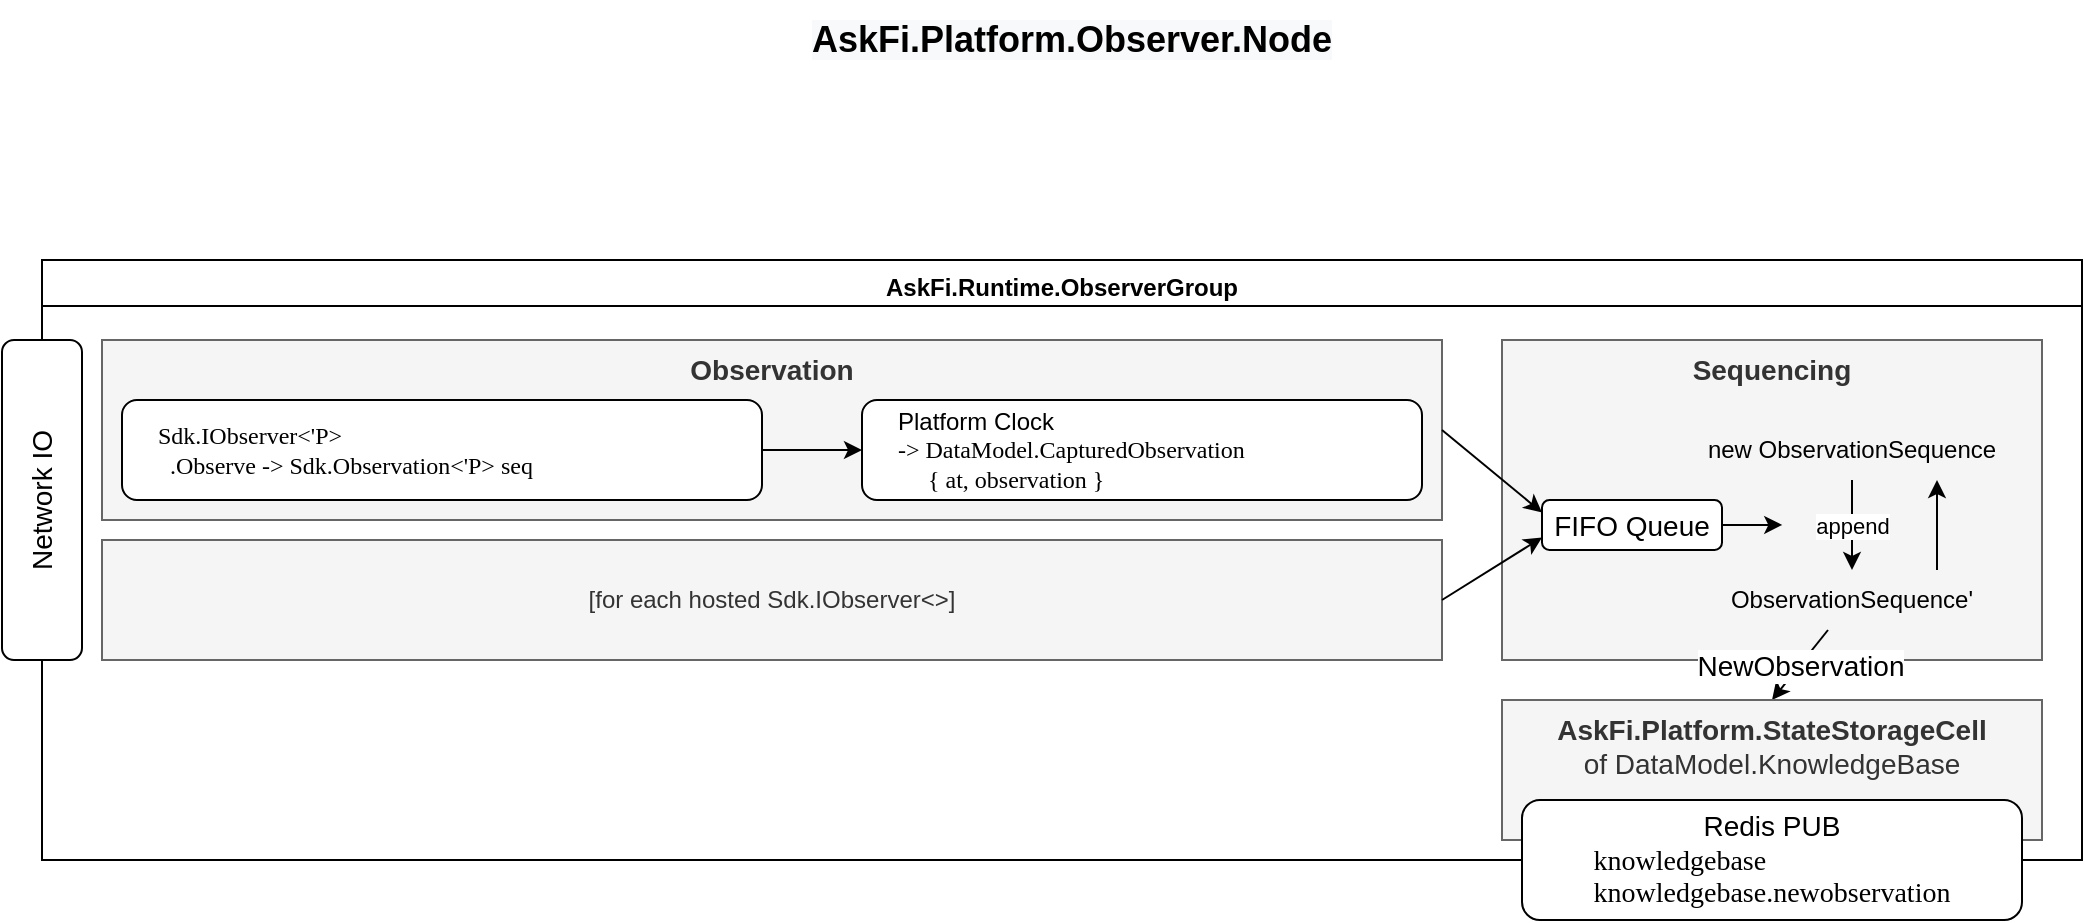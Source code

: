 <mxfile version="17.2.1" type="device" pages="4"><diagram id="kSFaXAtBRJI0fW4hfjfN" name="Observer.Node"><mxGraphModel dx="1296" dy="1159" grid="1" gridSize="10" guides="1" tooltips="1" connect="1" arrows="1" fold="1" page="1" pageScale="1" pageWidth="1169" pageHeight="827" math="0" shadow="0"><root><mxCell id="0"/><mxCell id="1" parent="0"/><mxCell id="rnmLGLOfQzD4kY9-r1Lb-3" value="AskFi.Runtime.ObserverGroup" style="swimlane;verticalAlign=top;" vertex="1" parent="1"><mxGeometry x="70" y="190" width="1020" height="300" as="geometry"/></mxCell><mxCell id="rnmLGLOfQzD4kY9-r1Lb-8" value="Observation" style="rounded=0;whiteSpace=wrap;html=1;fontFamily=Helvetica;fillColor=#f5f5f5;strokeColor=#666666;fontColor=#333333;verticalAlign=top;fontSize=14;fontStyle=1" vertex="1" parent="rnmLGLOfQzD4kY9-r1Lb-3"><mxGeometry x="30" y="40" width="670" height="90" as="geometry"/></mxCell><mxCell id="rnmLGLOfQzD4kY9-r1Lb-7" style="edgeStyle=orthogonalEdgeStyle;rounded=0;orthogonalLoop=1;jettySize=auto;html=1;fontFamily=Lucida Console;" edge="1" parent="rnmLGLOfQzD4kY9-r1Lb-3" source="rnmLGLOfQzD4kY9-r1Lb-5" target="rnmLGLOfQzD4kY9-r1Lb-6"><mxGeometry relative="1" as="geometry"/></mxCell><mxCell id="rnmLGLOfQzD4kY9-r1Lb-5" value="&lt;font face=&quot;Lucida Console&quot;&gt;Sdk.IObserver&amp;lt;'P&amp;gt;&lt;br&gt;&amp;nbsp; .Observe -&amp;gt; Sdk.Observation&amp;lt;'P&amp;gt; seq&lt;/font&gt;" style="rounded=1;whiteSpace=wrap;html=1;align=left;spacing=18;" vertex="1" parent="rnmLGLOfQzD4kY9-r1Lb-3"><mxGeometry x="40" y="70" width="320" height="50" as="geometry"/></mxCell><mxCell id="rnmLGLOfQzD4kY9-r1Lb-6" value="Platform Clock&lt;br&gt;&lt;font face=&quot;Lucida Console&quot;&gt;-&amp;gt; DataModel.CapturedObservation&lt;br&gt;&amp;nbsp; &amp;nbsp; &amp;nbsp;{ at, observation }&lt;/font&gt;" style="rounded=1;whiteSpace=wrap;html=1;align=left;spacing=18;" vertex="1" parent="rnmLGLOfQzD4kY9-r1Lb-3"><mxGeometry x="410" y="70" width="280" height="50" as="geometry"/></mxCell><mxCell id="rnmLGLOfQzD4kY9-r1Lb-9" value="[for each hosted Sdk.IObserver&amp;lt;&amp;gt;]" style="rounded=0;whiteSpace=wrap;html=1;fontFamily=Helvetica;fillColor=#f5f5f5;strokeColor=#666666;fontColor=#333333;" vertex="1" parent="rnmLGLOfQzD4kY9-r1Lb-3"><mxGeometry x="30" y="140" width="670" height="60" as="geometry"/></mxCell><mxCell id="rnmLGLOfQzD4kY9-r1Lb-10" value="&lt;font style=&quot;font-size: 14px&quot;&gt;&lt;b&gt;Sequencing&lt;/b&gt;&lt;/font&gt;" style="rounded=0;whiteSpace=wrap;html=1;fontFamily=Helvetica;fillColor=#f5f5f5;fontColor=#333333;strokeColor=#666666;verticalAlign=top;" vertex="1" parent="rnmLGLOfQzD4kY9-r1Lb-3"><mxGeometry x="730" y="40" width="270" height="160" as="geometry"/></mxCell><mxCell id="rnmLGLOfQzD4kY9-r1Lb-13" value="append" style="edgeStyle=orthogonalEdgeStyle;rounded=0;orthogonalLoop=1;jettySize=auto;html=1;fontFamily=Helvetica;" edge="1" parent="rnmLGLOfQzD4kY9-r1Lb-3" source="rnmLGLOfQzD4kY9-r1Lb-11" target="rnmLGLOfQzD4kY9-r1Lb-12"><mxGeometry relative="1" as="geometry"/></mxCell><mxCell id="rnmLGLOfQzD4kY9-r1Lb-11" value="new ObservationSequence" style="text;html=1;strokeColor=none;fillColor=none;align=center;verticalAlign=middle;whiteSpace=wrap;rounded=0;fontFamily=Helvetica;" vertex="1" parent="rnmLGLOfQzD4kY9-r1Lb-3"><mxGeometry x="820" y="80" width="170" height="30" as="geometry"/></mxCell><mxCell id="rnmLGLOfQzD4kY9-r1Lb-21" style="edgeStyle=none;rounded=0;orthogonalLoop=1;jettySize=auto;html=1;exitX=0.75;exitY=0;exitDx=0;exitDy=0;entryX=0.75;entryY=1;entryDx=0;entryDy=0;fontFamily=Helvetica;fontSize=18;" edge="1" parent="rnmLGLOfQzD4kY9-r1Lb-3" source="rnmLGLOfQzD4kY9-r1Lb-12" target="rnmLGLOfQzD4kY9-r1Lb-11"><mxGeometry relative="1" as="geometry"/></mxCell><mxCell id="rnmLGLOfQzD4kY9-r1Lb-24" value="NewObservation" style="edgeStyle=none;rounded=0;orthogonalLoop=1;jettySize=auto;html=1;entryX=0.5;entryY=0;entryDx=0;entryDy=0;fontFamily=Helvetica;fontSize=14;" edge="1" parent="rnmLGLOfQzD4kY9-r1Lb-3" source="rnmLGLOfQzD4kY9-r1Lb-12" target="rnmLGLOfQzD4kY9-r1Lb-23"><mxGeometry relative="1" as="geometry"/></mxCell><mxCell id="rnmLGLOfQzD4kY9-r1Lb-12" value="ObservationSequence'" style="text;html=1;strokeColor=none;fillColor=none;align=center;verticalAlign=middle;whiteSpace=wrap;rounded=0;fontFamily=Helvetica;" vertex="1" parent="rnmLGLOfQzD4kY9-r1Lb-3"><mxGeometry x="820" y="155" width="170" height="30" as="geometry"/></mxCell><mxCell id="rnmLGLOfQzD4kY9-r1Lb-20" style="edgeStyle=none;rounded=0;orthogonalLoop=1;jettySize=auto;html=1;entryX=0.519;entryY=0.578;entryDx=0;entryDy=0;entryPerimeter=0;fontFamily=Helvetica;fontSize=18;" edge="1" parent="rnmLGLOfQzD4kY9-r1Lb-3" source="rnmLGLOfQzD4kY9-r1Lb-16" target="rnmLGLOfQzD4kY9-r1Lb-10"><mxGeometry relative="1" as="geometry"/></mxCell><mxCell id="rnmLGLOfQzD4kY9-r1Lb-16" value="FIFO Queue" style="rounded=1;whiteSpace=wrap;html=1;fontFamily=Helvetica;fontSize=14;fillColor=default;" vertex="1" parent="rnmLGLOfQzD4kY9-r1Lb-3"><mxGeometry x="750" y="120" width="90" height="25" as="geometry"/></mxCell><mxCell id="rnmLGLOfQzD4kY9-r1Lb-14" style="rounded=0;orthogonalLoop=1;jettySize=auto;html=1;fontFamily=Helvetica;fontSize=14;exitX=1;exitY=0.5;exitDx=0;exitDy=0;entryX=0;entryY=0.25;entryDx=0;entryDy=0;" edge="1" parent="rnmLGLOfQzD4kY9-r1Lb-3" source="rnmLGLOfQzD4kY9-r1Lb-8" target="rnmLGLOfQzD4kY9-r1Lb-16"><mxGeometry relative="1" as="geometry"/></mxCell><mxCell id="rnmLGLOfQzD4kY9-r1Lb-15" style="edgeStyle=none;rounded=0;orthogonalLoop=1;jettySize=auto;html=1;fontFamily=Helvetica;fontSize=14;exitX=1;exitY=0.5;exitDx=0;exitDy=0;entryX=0;entryY=0.75;entryDx=0;entryDy=0;" edge="1" parent="rnmLGLOfQzD4kY9-r1Lb-3" source="rnmLGLOfQzD4kY9-r1Lb-9" target="rnmLGLOfQzD4kY9-r1Lb-16"><mxGeometry relative="1" as="geometry"/></mxCell><mxCell id="rnmLGLOfQzD4kY9-r1Lb-22" value="Network IO" style="rounded=1;whiteSpace=wrap;html=1;fontFamily=Helvetica;fontSize=14;fillColor=default;horizontal=0;" vertex="1" parent="rnmLGLOfQzD4kY9-r1Lb-3"><mxGeometry x="-20" y="40" width="40" height="160" as="geometry"/></mxCell><mxCell id="rnmLGLOfQzD4kY9-r1Lb-23" value="&lt;span style=&quot;font-size: 14px&quot;&gt;&lt;b&gt;AskFi.Platform.StateStorageCell&lt;/b&gt;&lt;br&gt;of DataModel.KnowledgeBase&lt;br&gt;&lt;/span&gt;" style="rounded=0;whiteSpace=wrap;html=1;fontFamily=Helvetica;fillColor=#f5f5f5;fontColor=#333333;strokeColor=#666666;verticalAlign=top;" vertex="1" parent="rnmLGLOfQzD4kY9-r1Lb-3"><mxGeometry x="730" y="220" width="270" height="70" as="geometry"/></mxCell><mxCell id="rnmLGLOfQzD4kY9-r1Lb-19" value="&lt;span style=&quot;color: rgb(0 , 0 , 0) ; font-family: &amp;#34;helvetica&amp;#34; ; font-size: 18px ; font-style: normal ; font-weight: 700 ; letter-spacing: normal ; text-align: center ; text-indent: 0px ; text-transform: none ; word-spacing: 0px ; background-color: rgb(248 , 249 , 250) ; display: inline ; float: none&quot;&gt;AskFi.Platform.Observer.Node&lt;/span&gt;" style="text;html=1;strokeColor=none;fillColor=none;align=center;verticalAlign=middle;whiteSpace=wrap;rounded=0;fontFamily=Helvetica;fontSize=18;" vertex="1" parent="1"><mxGeometry x="440" y="60" width="290" height="40" as="geometry"/></mxCell><mxCell id="rnmLGLOfQzD4kY9-r1Lb-25" value="Redis PUB&lt;br&gt;&lt;div style=&quot;text-align: left&quot;&gt;&lt;span style=&quot;font-family: &amp;#34;lucida console&amp;#34;&quot;&gt;knowledgebase&lt;/span&gt;&lt;/div&gt;&lt;font face=&quot;Lucida Console&quot;&gt;&lt;div style=&quot;text-align: left&quot;&gt;&lt;span&gt;knowledgebase.newobservation&lt;/span&gt;&lt;/div&gt;&lt;/font&gt;" style="rounded=1;whiteSpace=wrap;html=1;fontFamily=Helvetica;fontSize=14;fillColor=default;" vertex="1" parent="1"><mxGeometry x="810" y="460" width="250" height="60" as="geometry"/></mxCell></root></mxGraphModel></diagram><diagram name="Broker.Node" id="TCvxx5rv0qkDeTL38cGP"><mxGraphModel dx="1102" dy="985" grid="1" gridSize="10" guides="1" tooltips="1" connect="1" arrows="1" fold="1" page="1" pageScale="1" pageWidth="1169" pageHeight="827" math="0" shadow="0"><root><mxCell id="0"/><mxCell id="1" parent="0"/><mxCell id="2" value="AskFi.Runtime.ObserverGroup" style="swimlane;verticalAlign=top;" vertex="1" parent="1"><mxGeometry x="70" y="190" width="1020" height="300" as="geometry"/></mxCell><mxCell id="sYOEPbMUdAnqJYyWcdtP-21" style="edgeStyle=none;rounded=0;orthogonalLoop=1;jettySize=auto;html=1;exitX=0.25;exitY=0;exitDx=0;exitDy=0;entryX=0.071;entryY=1;entryDx=0;entryDy=0;entryPerimeter=0;fontFamily=Helvetica;fontSize=14;" edge="1" parent="2" source="2D4laFh7Peq_Cqzuh72U-21" target="3"><mxGeometry relative="1" as="geometry"/></mxCell><mxCell id="3" value="Action Execution" style="rounded=0;whiteSpace=wrap;html=1;fontFamily=Helvetica;fillColor=#f5f5f5;strokeColor=#666666;fontColor=#333333;verticalAlign=top;fontSize=14;fontStyle=1" vertex="1" parent="2"><mxGeometry x="30" y="40" width="670" height="90" as="geometry"/></mxCell><mxCell id="4" style="edgeStyle=orthogonalEdgeStyle;rounded=0;orthogonalLoop=1;jettySize=auto;html=1;fontFamily=Lucida Console;" edge="1" parent="2" source="5" target="6"><mxGeometry relative="1" as="geometry"/></mxCell><mxCell id="5" value="&lt;font face=&quot;Lucida Console&quot;&gt;Sdk.IBroker&amp;lt;'A&amp;gt;&lt;br&gt;&amp;nbsp; .Execute -&amp;gt; byte[] option&lt;/font&gt;" style="rounded=1;whiteSpace=wrap;html=1;align=left;spacing=18;" vertex="1" parent="2"><mxGeometry x="40" y="70" width="350" height="50" as="geometry"/></mxCell><mxCell id="6" value="Platform Clock&lt;br&gt;&lt;font face=&quot;Lucida Console&quot;&gt;-&amp;gt;&amp;nbsp;&lt;/font&gt;&lt;span style=&quot;font-family: &amp;#34;lucida console&amp;#34;&quot;&gt;DataModel.ActionExecutionResult&lt;/span&gt;&lt;font face=&quot;Lucida Console&quot;&gt;&lt;br&gt;&amp;nbsp; &amp;nbsp; &amp;nbsp;{ trace, timestamps }&lt;/font&gt;" style="rounded=1;whiteSpace=wrap;html=1;align=left;spacing=18;" vertex="1" parent="2"><mxGeometry x="410" y="70" width="280" height="50" as="geometry"/></mxCell><mxCell id="7" value="[for each hosted Sdk.IBroker&amp;lt;&amp;gt;]" style="rounded=0;whiteSpace=wrap;html=1;fontFamily=Helvetica;fillColor=#f5f5f5;strokeColor=#666666;fontColor=#333333;" vertex="1" parent="2"><mxGeometry x="30" y="140" width="670" height="30" as="geometry"/></mxCell><mxCell id="8" value="&lt;font style=&quot;font-size: 14px&quot;&gt;&lt;b&gt;Sequencing&lt;/b&gt;&lt;/font&gt;" style="rounded=0;whiteSpace=wrap;html=1;fontFamily=Helvetica;fillColor=#f5f5f5;fontColor=#333333;strokeColor=#666666;verticalAlign=top;" vertex="1" parent="2"><mxGeometry x="730" y="40" width="270" height="160" as="geometry"/></mxCell><mxCell id="9" value="append" style="edgeStyle=orthogonalEdgeStyle;rounded=0;orthogonalLoop=1;jettySize=auto;html=1;fontFamily=Helvetica;" edge="1" parent="2" source="10" target="13"><mxGeometry relative="1" as="geometry"/></mxCell><mxCell id="10" value="new ActionSequence" style="text;html=1;strokeColor=none;fillColor=none;align=center;verticalAlign=middle;whiteSpace=wrap;rounded=0;fontFamily=Helvetica;" vertex="1" parent="2"><mxGeometry x="820" y="80" width="170" height="30" as="geometry"/></mxCell><mxCell id="11" style="edgeStyle=none;rounded=0;orthogonalLoop=1;jettySize=auto;html=1;exitX=0.75;exitY=0;exitDx=0;exitDy=0;entryX=0.75;entryY=1;entryDx=0;entryDy=0;fontFamily=Helvetica;fontSize=18;" edge="1" parent="2" source="13" target="10"><mxGeometry relative="1" as="geometry"/></mxCell><mxCell id="12" value="NewAction" style="edgeStyle=none;rounded=0;orthogonalLoop=1;jettySize=auto;html=1;entryX=0.5;entryY=0;entryDx=0;entryDy=0;fontFamily=Helvetica;fontSize=14;" edge="1" parent="2" source="13" target="19"><mxGeometry relative="1" as="geometry"/></mxCell><mxCell id="13" value="ActionSequence'" style="text;html=1;strokeColor=none;fillColor=none;align=center;verticalAlign=middle;whiteSpace=wrap;rounded=0;fontFamily=Helvetica;" vertex="1" parent="2"><mxGeometry x="820" y="155" width="170" height="30" as="geometry"/></mxCell><mxCell id="14" style="edgeStyle=none;rounded=0;orthogonalLoop=1;jettySize=auto;html=1;entryX=0.519;entryY=0.578;entryDx=0;entryDy=0;entryPerimeter=0;fontFamily=Helvetica;fontSize=18;" edge="1" parent="2" source="15" target="8"><mxGeometry relative="1" as="geometry"/></mxCell><mxCell id="15" value="FIFO Queue" style="rounded=1;whiteSpace=wrap;html=1;fontFamily=Helvetica;fontSize=14;fillColor=default;" vertex="1" parent="2"><mxGeometry x="750" y="120" width="90" height="25" as="geometry"/></mxCell><mxCell id="16" style="rounded=0;orthogonalLoop=1;jettySize=auto;html=1;fontFamily=Helvetica;fontSize=14;exitX=1;exitY=0.5;exitDx=0;exitDy=0;entryX=0;entryY=0.25;entryDx=0;entryDy=0;" edge="1" parent="2" source="3" target="15"><mxGeometry relative="1" as="geometry"/></mxCell><mxCell id="17" style="edgeStyle=none;rounded=0;orthogonalLoop=1;jettySize=auto;html=1;fontFamily=Helvetica;fontSize=14;exitX=1;exitY=0.5;exitDx=0;exitDy=0;entryX=0;entryY=0.75;entryDx=0;entryDy=0;" edge="1" parent="2" source="7" target="15"><mxGeometry relative="1" as="geometry"/></mxCell><mxCell id="18" value="Network IO" style="rounded=1;whiteSpace=wrap;html=1;fontFamily=Helvetica;fontSize=14;fillColor=default;horizontal=0;" vertex="1" parent="2"><mxGeometry x="-20" y="40" width="40" height="160" as="geometry"/></mxCell><mxCell id="19" value="&lt;span style=&quot;font-size: 14px&quot;&gt;&lt;b&gt;AskFi.Platform.StateStorageCell&lt;/b&gt;&lt;br&gt;of DataModel.KnowledgeBase&lt;br&gt;&lt;/span&gt;" style="rounded=0;whiteSpace=wrap;html=1;fontFamily=Helvetica;fillColor=#f5f5f5;fontColor=#333333;strokeColor=#666666;verticalAlign=top;" vertex="1" parent="2"><mxGeometry x="730" y="220" width="270" height="70" as="geometry"/></mxCell><mxCell id="sYOEPbMUdAnqJYyWcdtP-27" style="edgeStyle=none;rounded=0;orthogonalLoop=1;jettySize=auto;html=1;exitX=0.75;exitY=0;exitDx=0;exitDy=0;entryX=0.183;entryY=1;entryDx=0;entryDy=0;entryPerimeter=0;fontFamily=Helvetica;fontSize=14;" edge="1" parent="2" source="2D4laFh7Peq_Cqzuh72U-21" target="sYOEPbMUdAnqJYyWcdtP-25"><mxGeometry relative="1" as="geometry"/></mxCell><mxCell id="2D4laFh7Peq_Cqzuh72U-21" value="&lt;font face=&quot;Helvetica&quot;&gt;Action Router&lt;br&gt;&lt;/font&gt;" style="rounded=1;whiteSpace=wrap;html=1;fontFamily=Lucida Console;fontSize=14;fillColor=default;" vertex="1" parent="2"><mxGeometry x="40" y="230" width="150" height="30" as="geometry"/></mxCell><mxCell id="sYOEPbMUdAnqJYyWcdtP-22" style="edgeStyle=none;rounded=0;orthogonalLoop=1;jettySize=auto;html=1;exitX=0.5;exitY=0;exitDx=0;exitDy=0;entryX=0.127;entryY=1;entryDx=0;entryDy=0;entryPerimeter=0;fontFamily=Helvetica;fontSize=14;" edge="1" parent="2" source="2D4laFh7Peq_Cqzuh72U-21" target="7"><mxGeometry relative="1" as="geometry"/></mxCell><mxCell id="sYOEPbMUdAnqJYyWcdtP-26" style="edgeStyle=none;rounded=0;orthogonalLoop=1;jettySize=auto;html=1;entryX=0.122;entryY=1;entryDx=0;entryDy=0;entryPerimeter=0;fontFamily=Helvetica;fontSize=14;exitX=1;exitY=0.5;exitDx=0;exitDy=0;" edge="1" parent="2" source="sYOEPbMUdAnqJYyWcdtP-25" target="15"><mxGeometry relative="1" as="geometry"/></mxCell><mxCell id="sYOEPbMUdAnqJYyWcdtP-25" value="[for each hosted Sdk.IBroker&amp;lt;&amp;gt;]" style="rounded=0;whiteSpace=wrap;html=1;fontFamily=Helvetica;fillColor=#f5f5f5;strokeColor=#666666;fontColor=#333333;" vertex="1" parent="2"><mxGeometry x="30" y="180" width="670" height="30" as="geometry"/></mxCell><mxCell id="20" value="&lt;span style=&quot;color: rgb(0 , 0 , 0) ; font-family: &amp;#34;helvetica&amp;#34; ; font-size: 18px ; font-style: normal ; font-weight: 700 ; letter-spacing: normal ; text-align: center ; text-indent: 0px ; text-transform: none ; word-spacing: 0px ; background-color: rgb(248 , 249 , 250) ; display: inline ; float: none&quot;&gt;AskFi.Platform.Broker.Node&lt;/span&gt;" style="text;html=1;strokeColor=none;fillColor=none;align=center;verticalAlign=middle;whiteSpace=wrap;rounded=0;fontFamily=Helvetica;fontSize=18;" vertex="1" parent="1"><mxGeometry x="440" y="60" width="290" height="40" as="geometry"/></mxCell><mxCell id="21" value="Redis PUB&lt;br&gt;&lt;div style=&quot;text-align: left&quot;&gt;&lt;span style=&quot;font-family: &amp;#34;lucida console&amp;#34;&quot;&gt;knowledgebase&lt;/span&gt;&lt;/div&gt;&lt;font face=&quot;Lucida Console&quot;&gt;&lt;div style=&quot;text-align: left&quot;&gt;&lt;span&gt;knowledgebase.newaction&lt;/span&gt;&lt;/div&gt;&lt;/font&gt;" style="rounded=1;whiteSpace=wrap;html=1;fontFamily=Helvetica;fontSize=14;fillColor=default;" vertex="1" parent="1"><mxGeometry x="810" y="460" width="250" height="60" as="geometry"/></mxCell><mxCell id="sYOEPbMUdAnqJYyWcdtP-24" style="edgeStyle=none;rounded=0;orthogonalLoop=1;jettySize=auto;html=1;exitX=0.5;exitY=0;exitDx=0;exitDy=0;entryX=0.5;entryY=1;entryDx=0;entryDy=0;fontFamily=Helvetica;fontSize=14;" edge="1" parent="1" source="sYOEPbMUdAnqJYyWcdtP-23" target="2D4laFh7Peq_Cqzuh72U-21"><mxGeometry relative="1" as="geometry"/></mxCell><mxCell id="sYOEPbMUdAnqJYyWcdtP-23" value="&lt;font face=&quot;Helvetica&quot;&gt;POST Execution&lt;br&gt;&lt;/font&gt;" style="rounded=1;whiteSpace=wrap;html=1;fontFamily=Lucida Console;fontSize=14;fillColor=default;" vertex="1" parent="1"><mxGeometry x="110" y="470" width="150" height="40" as="geometry"/></mxCell><mxCell id="225TTc2cB8k_k3HjLBBP-23" style="edgeStyle=none;rounded=0;orthogonalLoop=1;jettySize=auto;html=1;entryX=0.5;entryY=1;entryDx=0;entryDy=0;fontFamily=Helvetica;fontSize=14;" edge="1" parent="1" source="225TTc2cB8k_k3HjLBBP-22" target="sYOEPbMUdAnqJYyWcdtP-23"><mxGeometry relative="1" as="geometry"/></mxCell><mxCell id="225TTc2cB8k_k3HjLBBP-22" value="LiveStrategy.Worker" style="ellipse;whiteSpace=wrap;html=1;fontFamily=Helvetica;fontSize=14;fillColor=#f5f5f5;fontColor=#333333;strokeColor=#666666;" vertex="1" parent="1"><mxGeometry x="102.5" y="540" width="165" height="50" as="geometry"/></mxCell></root></mxGraphModel></diagram><diagram name="LiveQuery.Worker" id="BsSe8VwrmH_14KPFCwl_"><mxGraphModel dx="1296" dy="1160" grid="1" gridSize="10" guides="1" tooltips="1" connect="1" arrows="1" fold="1" page="1" pageScale="1" pageWidth="1169" pageHeight="827" math="0" shadow="0"><root><mxCell id="0"/><mxCell id="1" parent="0"/><mxCell id="2" value="AskFi.Runtime.LiveQuery" style="swimlane;verticalAlign=top;" vertex="1" parent="1"><mxGeometry x="70" y="190" width="1020" height="520" as="geometry"/></mxCell><mxCell id="5" style="edgeStyle=orthogonalEdgeStyle;rounded=0;orthogonalLoop=1;jettySize=auto;html=1;fontFamily=Lucida Console;" edge="1" parent="2" source="6"><mxGeometry relative="1" as="geometry"><mxPoint x="410" y="95" as="targetPoint"/></mxGeometry></mxCell><mxCell id="9" value="&lt;font style=&quot;font-size: 14px&quot;&gt;&lt;b&gt;Query Evaluation&lt;/b&gt;&lt;/font&gt;" style="rounded=0;whiteSpace=wrap;html=1;fontFamily=Helvetica;fillColor=#f5f5f5;fontColor=#333333;strokeColor=#666666;verticalAlign=top;" vertex="1" parent="2"><mxGeometry x="270" y="224" width="270" height="160" as="geometry"/></mxCell><mxCell id="10" value="append" style="edgeStyle=orthogonalEdgeStyle;rounded=0;orthogonalLoop=1;jettySize=auto;html=1;fontFamily=Helvetica;" edge="1" parent="2" source="11" target="14"><mxGeometry relative="1" as="geometry"/></mxCell><mxCell id="11" value="new QueryResultSequence" style="text;html=1;strokeColor=none;fillColor=none;align=center;verticalAlign=middle;whiteSpace=wrap;rounded=0;fontFamily=Helvetica;" vertex="1" parent="2"><mxGeometry x="360" y="264" width="170" height="30" as="geometry"/></mxCell><mxCell id="12" style="edgeStyle=none;rounded=0;orthogonalLoop=1;jettySize=auto;html=1;exitX=0.75;exitY=0;exitDx=0;exitDy=0;entryX=0.75;entryY=1;entryDx=0;entryDy=0;fontFamily=Helvetica;fontSize=18;" edge="1" parent="2" source="14" target="11"><mxGeometry relative="1" as="geometry"/></mxCell><mxCell id="ERpZGEeoiSZiUhRLNSw0-45" style="edgeStyle=none;rounded=0;orthogonalLoop=1;jettySize=auto;html=1;fontFamily=Helvetica;fontSize=12;" edge="1" parent="2" source="14" target="20"><mxGeometry relative="1" as="geometry"/></mxCell><mxCell id="14" value="QueryResultSequence'" style="text;html=1;strokeColor=none;fillColor=none;align=center;verticalAlign=middle;whiteSpace=wrap;rounded=0;fontFamily=Helvetica;" vertex="1" parent="2"><mxGeometry x="360" y="339" width="170" height="30" as="geometry"/></mxCell><mxCell id="15" style="edgeStyle=none;rounded=0;orthogonalLoop=1;jettySize=auto;html=1;entryX=0.519;entryY=0.578;entryDx=0;entryDy=0;entryPerimeter=0;fontFamily=Helvetica;fontSize=18;" edge="1" parent="2" source="16" target="9"><mxGeometry relative="1" as="geometry"/></mxCell><mxCell id="16" value="IEVM" style="rounded=1;whiteSpace=wrap;html=1;fontFamily=Helvetica;fontSize=14;fillColor=default;" vertex="1" parent="2"><mxGeometry x="300" y="304" width="70" height="25" as="geometry"/></mxCell><mxCell id="20" value="&lt;span style=&quot;font-size: 14px&quot;&gt;&lt;b&gt;AskFi.Platform.StateStorageCell&lt;/b&gt;&lt;br&gt;of Platform.UserSpace&lt;br&gt;&lt;/span&gt;" style="rounded=0;whiteSpace=wrap;html=1;fontFamily=Helvetica;fillColor=#f5f5f5;fontColor=#333333;strokeColor=#666666;verticalAlign=top;" vertex="1" parent="2"><mxGeometry x="410" y="430" width="270" height="70" as="geometry"/></mxCell><mxCell id="ERpZGEeoiSZiUhRLNSw0-34" style="rounded=0;orthogonalLoop=1;jettySize=auto;html=1;fontFamily=Helvetica;fontSize=14;edgeStyle=orthogonalEdgeStyle;entryX=0.5;entryY=0;entryDx=0;entryDy=0;" edge="1" parent="2" source="ERpZGEeoiSZiUhRLNSw0-31" target="9"><mxGeometry relative="1" as="geometry"><mxPoint x="355" y="229" as="targetPoint"/><Array as="points"><mxPoint x="405" y="195"/></Array></mxGeometry></mxCell><mxCell id="ERpZGEeoiSZiUhRLNSw0-36" value="schedules" style="edgeStyle=orthogonalEdgeStyle;rounded=0;orthogonalLoop=1;jettySize=auto;html=1;fontFamily=Helvetica;fontSize=14;entryX=0.5;entryY=0;entryDx=0;entryDy=0;" edge="1" parent="2" source="ERpZGEeoiSZiUhRLNSw0-31" target="ERpZGEeoiSZiUhRLNSw0-43"><mxGeometry x="-0.816" relative="1" as="geometry"><mxPoint x="640" y="230" as="targetPoint"/><Array as="points"><mxPoint x="695" y="195"/></Array><mxPoint as="offset"/></mxGeometry></mxCell><mxCell id="ERpZGEeoiSZiUhRLNSw0-31" value="hosted&lt;br&gt;queries" style="shape=cylinder3;whiteSpace=wrap;html=1;boundedLbl=1;backgroundOutline=1;size=15;fontFamily=Helvetica;fontSize=14;fillColor=default;" vertex="1" parent="2"><mxGeometry x="135" y="169" width="100" height="80" as="geometry"/></mxCell><mxCell id="ERpZGEeoiSZiUhRLNSw0-46" style="edgeStyle=none;rounded=0;orthogonalLoop=1;jettySize=auto;html=1;fontFamily=Helvetica;fontSize=12;" edge="1" parent="2" source="ERpZGEeoiSZiUhRLNSw0-43" target="20"><mxGeometry relative="1" as="geometry"/></mxCell><mxCell id="ERpZGEeoiSZiUhRLNSw0-43" value="&lt;font&gt;&lt;b style=&quot;font-size: 14px&quot;&gt;Query Evaluation&lt;/b&gt;&lt;font style=&quot;font-size: 12px&quot;&gt;&lt;br&gt;[for each hosted query]&lt;/font&gt;&lt;br&gt;&lt;/font&gt;" style="rounded=0;whiteSpace=wrap;html=1;fontFamily=Helvetica;fillColor=#f5f5f5;fontColor=#333333;strokeColor=#666666;verticalAlign=top;" vertex="1" parent="2"><mxGeometry x="560" y="224" width="270" height="160" as="geometry"/></mxCell><mxCell id="ERpZGEeoiSZiUhRLNSw0-49" style="edgeStyle=orthogonalEdgeStyle;rounded=0;orthogonalLoop=1;jettySize=auto;html=1;entryX=0.5;entryY=0;entryDx=0;entryDy=0;fontFamily=Helvetica;fontSize=12;" edge="1" parent="2" source="ERpZGEeoiSZiUhRLNSw0-47" target="16"><mxGeometry relative="1" as="geometry"><Array as="points"><mxPoint x="815" y="160"/><mxPoint x="335" y="160"/></Array></mxGeometry></mxCell><mxCell id="ERpZGEeoiSZiUhRLNSw0-50" value="latest live ContextHead" style="edgeStyle=orthogonalEdgeStyle;rounded=0;orthogonalLoop=1;jettySize=auto;html=1;exitX=0.5;exitY=1;exitDx=0;exitDy=0;entryX=0.75;entryY=0;entryDx=0;entryDy=0;fontFamily=Helvetica;fontSize=12;" edge="1" parent="2" source="ERpZGEeoiSZiUhRLNSw0-47" target="ERpZGEeoiSZiUhRLNSw0-43"><mxGeometry x="-0.66" relative="1" as="geometry"><Array as="points"><mxPoint x="815" y="160"/><mxPoint x="763" y="160"/></Array><mxPoint as="offset"/></mxGeometry></mxCell><mxCell id="ERpZGEeoiSZiUhRLNSw0-47" value="&lt;span style=&quot;font-size: 14px&quot;&gt;&lt;b&gt;&lt;br&gt;AskFi.Platform.StateStorageCell&lt;/b&gt;&lt;br&gt;of DataModel.KnowledgeBase&lt;br&gt;&lt;/span&gt;" style="rounded=0;whiteSpace=wrap;html=1;fontFamily=Helvetica;fillColor=#f5f5f5;fontColor=#333333;strokeColor=#666666;verticalAlign=top;" vertex="1" parent="2"><mxGeometry x="680" y="30" width="270" height="70" as="geometry"/></mxCell><mxCell id="ERpZGEeoiSZiUhRLNSw0-48" value="Redis SUB&lt;br&gt;&lt;div style=&quot;text-align: left&quot;&gt;&lt;span style=&quot;font-family: &amp;#34;lucida console&amp;#34;&quot;&gt;knowledgebase.newcontext&lt;/span&gt;&lt;/div&gt;" style="rounded=1;whiteSpace=wrap;html=1;fontFamily=Helvetica;fontSize=14;fillColor=default;" vertex="1" parent="2"><mxGeometry x="690" y="-20" width="250" height="60" as="geometry"/></mxCell><mxCell id="26" value="&lt;span style=&quot;color: rgb(0 , 0 , 0) ; font-family: &amp;#34;helvetica&amp;#34; ; font-size: 18px ; font-style: normal ; font-weight: 700 ; letter-spacing: normal ; text-align: center ; text-indent: 0px ; text-transform: none ; word-spacing: 0px ; background-color: rgb(248 , 249 , 250) ; display: inline ; float: none&quot;&gt;AskFi.Platform.LiveQuery.Worker&lt;/span&gt;" style="text;html=1;strokeColor=none;fillColor=none;align=center;verticalAlign=middle;whiteSpace=wrap;rounded=0;fontFamily=Helvetica;fontSize=18;" vertex="1" parent="1"><mxGeometry x="440" y="60" width="290" height="40" as="geometry"/></mxCell><mxCell id="27" value="Redis PUB&lt;br&gt;&lt;div style=&quot;text-align: left&quot;&gt;&lt;span style=&quot;font-family: &amp;#34;lucida console&amp;#34;&quot;&gt;userspace&lt;/span&gt;&lt;/div&gt;&lt;font face=&quot;Lucida Console&quot;&gt;&lt;div style=&quot;text-align: left&quot;&gt;&lt;span&gt;userspace.newqueryresult&lt;/span&gt;&lt;/div&gt;&lt;/font&gt;" style="rounded=1;whiteSpace=wrap;html=1;fontFamily=Helvetica;fontSize=14;fillColor=default;" vertex="1" parent="1"><mxGeometry x="490" y="670" width="250" height="60" as="geometry"/></mxCell><mxCell id="28" style="edgeStyle=none;rounded=0;orthogonalLoop=1;jettySize=auto;html=1;exitX=0.5;exitY=0;exitDx=0;exitDy=0;entryX=0.5;entryY=1;entryDx=0;entryDy=0;fontFamily=Helvetica;fontSize=14;" edge="1" parent="1" target="22"><mxGeometry relative="1" as="geometry"><mxPoint x="185" y="470" as="sourcePoint"/></mxGeometry></mxCell><mxCell id="ERpZGEeoiSZiUhRLNSw0-37" value="filter live queries&lt;br&gt;apply shard filter" style="edgeStyle=orthogonalEdgeStyle;rounded=0;orthogonalLoop=1;jettySize=auto;html=1;entryX=0.5;entryY=0;entryDx=0;entryDy=0;entryPerimeter=0;fontFamily=Helvetica;fontSize=14;" edge="1" parent="1" source="ERpZGEeoiSZiUhRLNSw0-29" target="ERpZGEeoiSZiUhRLNSw0-31"><mxGeometry relative="1" as="geometry"/></mxCell><mxCell id="ERpZGEeoiSZiUhRLNSw0-29" value="&lt;span style=&quot;font-size: 14px&quot;&gt;&lt;b&gt;&lt;br&gt;AskFi.Platform.StateStorageCell&lt;/b&gt;&lt;br&gt;of Platform.UserState&lt;br&gt;&lt;/span&gt;" style="rounded=0;whiteSpace=wrap;html=1;fontFamily=Helvetica;fillColor=#f5f5f5;fontColor=#333333;strokeColor=#666666;verticalAlign=top;" vertex="1" parent="1"><mxGeometry x="120" y="220" width="270" height="70" as="geometry"/></mxCell><mxCell id="ERpZGEeoiSZiUhRLNSw0-30" value="Redis SUB&lt;br&gt;&lt;div style=&quot;text-align: left&quot;&gt;&lt;span style=&quot;font-family: &amp;#34;lucida console&amp;#34;&quot;&gt;userstate.activequery&lt;/span&gt;&lt;/div&gt;" style="rounded=1;whiteSpace=wrap;html=1;fontFamily=Helvetica;fontSize=14;fillColor=default;" vertex="1" parent="1"><mxGeometry x="130" y="170" width="250" height="60" as="geometry"/></mxCell></root></mxGraphModel></diagram><diagram name="LiveSimulation.Worker" id="MYHKU9nIjD16UwTBurvO"><mxGraphModel dx="1102" dy="986" grid="1" gridSize="10" guides="1" tooltips="1" connect="1" arrows="1" fold="1" page="1" pageScale="1" pageWidth="1169" pageHeight="827" math="0" shadow="0"><root><mxCell id="0"/><mxCell id="1" parent="0"/><mxCell id="2" value="AskFi.Runtime.LiveSimulation" style="swimlane;verticalAlign=top;" vertex="1" parent="1"><mxGeometry x="70" y="190" width="1020" height="520" as="geometry"/></mxCell><mxCell id="3" style="edgeStyle=orthogonalEdgeStyle;rounded=0;orthogonalLoop=1;jettySize=auto;html=1;fontFamily=Lucida Console;" edge="1" parent="2"><mxGeometry relative="1" as="geometry"><mxPoint x="410" y="95" as="targetPoint"/></mxGeometry></mxCell><mxCell id="4" value="&lt;font style=&quot;font-size: 14px&quot;&gt;&lt;b&gt;Simulation Evaluation&lt;/b&gt;&lt;/font&gt;" style="rounded=0;whiteSpace=wrap;html=1;fontFamily=Helvetica;fillColor=#f5f5f5;fontColor=#333333;strokeColor=#666666;verticalAlign=top;" vertex="1" parent="2"><mxGeometry x="330" y="224" width="360" height="160" as="geometry"/></mxCell><mxCell id="5" value="append" style="edgeStyle=orthogonalEdgeStyle;rounded=0;orthogonalLoop=1;jettySize=auto;html=1;fontFamily=Helvetica;" edge="1" parent="2" source="6" target="9"><mxGeometry relative="1" as="geometry"/></mxCell><mxCell id="6" value="new SimulationSequence" style="text;html=1;strokeColor=none;fillColor=none;align=center;verticalAlign=middle;whiteSpace=wrap;rounded=0;fontFamily=Helvetica;" vertex="1" parent="2"><mxGeometry x="510" y="264" width="170" height="30" as="geometry"/></mxCell><mxCell id="7" style="edgeStyle=none;rounded=0;orthogonalLoop=1;jettySize=auto;html=1;exitX=0.75;exitY=0;exitDx=0;exitDy=0;entryX=0.75;entryY=1;entryDx=0;entryDy=0;fontFamily=Helvetica;fontSize=18;" edge="1" parent="2" source="9" target="6"><mxGeometry relative="1" as="geometry"/></mxCell><mxCell id="8" style="edgeStyle=none;rounded=0;orthogonalLoop=1;jettySize=auto;html=1;fontFamily=Helvetica;fontSize=12;" edge="1" parent="2" source="9" target="12"><mxGeometry relative="1" as="geometry"/></mxCell><mxCell id="9" value="SimulationSequence'" style="text;html=1;strokeColor=none;fillColor=none;align=center;verticalAlign=middle;whiteSpace=wrap;rounded=0;fontFamily=Helvetica;" vertex="1" parent="2"><mxGeometry x="510" y="339" width="170" height="30" as="geometry"/></mxCell><mxCell id="11" value="IEVM&lt;br&gt;eval strategy&lt;br&gt;eval environment" style="rounded=1;whiteSpace=wrap;html=1;fontFamily=Helvetica;fontSize=14;fillColor=default;" vertex="1" parent="2"><mxGeometry x="380" y="290" width="140" height="68.97" as="geometry"/></mxCell><mxCell id="12" value="&lt;span style=&quot;font-size: 14px&quot;&gt;&lt;b&gt;AskFi.Platform.StateStorageCell&lt;/b&gt;&lt;br&gt;of Platform.UserSpace&lt;br&gt;&lt;/span&gt;" style="rounded=0;whiteSpace=wrap;html=1;fontFamily=Helvetica;fillColor=#f5f5f5;fontColor=#333333;strokeColor=#666666;verticalAlign=top;" vertex="1" parent="2"><mxGeometry x="410" y="430" width="270" height="70" as="geometry"/></mxCell><mxCell id="13" style="rounded=0;orthogonalLoop=1;jettySize=auto;html=1;fontFamily=Helvetica;fontSize=14;edgeStyle=orthogonalEdgeStyle;entryX=0.5;entryY=0;entryDx=0;entryDy=0;" edge="1" parent="2" source="15" target="4"><mxGeometry relative="1" as="geometry"><mxPoint x="355" y="229" as="targetPoint"/><Array as="points"><mxPoint x="510" y="195"/></Array></mxGeometry></mxCell><mxCell id="14" value="schedules" style="edgeStyle=orthogonalEdgeStyle;rounded=0;orthogonalLoop=1;jettySize=auto;html=1;fontFamily=Helvetica;fontSize=14;entryX=0.5;entryY=0;entryDx=0;entryDy=0;" edge="1" parent="2" source="15"><mxGeometry x="-0.816" relative="1" as="geometry"><mxPoint x="695" y="224" as="targetPoint"/><Array as="points"><mxPoint x="695" y="195"/></Array><mxPoint as="offset"/></mxGeometry></mxCell><mxCell id="15" value="hosted&lt;br&gt;simulations" style="shape=cylinder3;whiteSpace=wrap;html=1;boundedLbl=1;backgroundOutline=1;size=15;fontFamily=Helvetica;fontSize=14;fillColor=default;" vertex="1" parent="2"><mxGeometry x="135" y="169" width="100" height="80" as="geometry"/></mxCell><mxCell id="20" value="latest live ContextHead" style="edgeStyle=orthogonalEdgeStyle;rounded=0;orthogonalLoop=1;jettySize=auto;html=1;exitX=0.5;exitY=1;exitDx=0;exitDy=0;entryX=0.75;entryY=0;entryDx=0;entryDy=0;fontFamily=Helvetica;fontSize=12;" edge="1" parent="2" source="21"><mxGeometry x="-0.66" relative="1" as="geometry"><mxPoint x="762.5" y="224" as="targetPoint"/><Array as="points"><mxPoint x="815" y="160"/><mxPoint x="763" y="160"/></Array><mxPoint as="offset"/></mxGeometry></mxCell><mxCell id="21" value="&lt;span style=&quot;font-size: 14px&quot;&gt;&lt;b&gt;&lt;br&gt;AskFi.Platform.StateStorageCell&lt;/b&gt;&lt;br&gt;of DataModel.KnowledgeBase&lt;br&gt;&lt;/span&gt;" style="rounded=0;whiteSpace=wrap;html=1;fontFamily=Helvetica;fillColor=#f5f5f5;fontColor=#333333;strokeColor=#666666;verticalAlign=top;" vertex="1" parent="2"><mxGeometry x="680" y="30" width="270" height="70" as="geometry"/></mxCell><mxCell id="22" value="Redis SUB&lt;br&gt;&lt;div style=&quot;text-align: left&quot;&gt;&lt;span style=&quot;font-family: &amp;#34;lucida console&amp;#34;&quot;&gt;knowledgebase.newcontext&lt;/span&gt;&lt;/div&gt;" style="rounded=1;whiteSpace=wrap;html=1;fontFamily=Helvetica;fontSize=14;fillColor=default;" vertex="1" parent="2"><mxGeometry x="690" y="-20" width="250" height="60" as="geometry"/></mxCell><mxCell id="ZeI4aE80AnW5rJU8jkVw-28" value="merge env" style="rounded=0;whiteSpace=wrap;html=1;fontFamily=Helvetica;fontSize=12;fillColor=default;" vertex="1" parent="2"><mxGeometry x="380" y="250" width="70" height="20" as="geometry"/></mxCell><mxCell id="16" style="edgeStyle=orthogonalEdgeStyle;rounded=0;orthogonalLoop=1;jettySize=auto;html=1;exitX=0.5;exitY=1;exitDx=0;exitDy=0;fontFamily=Helvetica;fontSize=14;entryX=0;entryY=0.5;entryDx=0;entryDy=0;" edge="1" parent="2" source="11" target="ZeI4aE80AnW5rJU8jkVw-28"><mxGeometry relative="1" as="geometry"><mxPoint x="400" y="302.97" as="targetPoint"/><Array as="points"><mxPoint x="450" y="369"/><mxPoint x="360" y="369"/><mxPoint x="360" y="260"/></Array></mxGeometry></mxCell><mxCell id="19" style="edgeStyle=orthogonalEdgeStyle;rounded=0;orthogonalLoop=1;jettySize=auto;html=1;entryX=0.5;entryY=0;entryDx=0;entryDy=0;fontFamily=Helvetica;fontSize=12;" edge="1" parent="2" source="21" target="ZeI4aE80AnW5rJU8jkVw-28"><mxGeometry relative="1" as="geometry"><Array as="points"><mxPoint x="815" y="160"/><mxPoint x="415" y="160"/></Array></mxGeometry></mxCell><mxCell id="ZeI4aE80AnW5rJU8jkVw-29" style="edgeStyle=orthogonalEdgeStyle;rounded=0;orthogonalLoop=1;jettySize=auto;html=1;fontFamily=Helvetica;fontSize=12;" edge="1" parent="2" source="ZeI4aE80AnW5rJU8jkVw-28"><mxGeometry relative="1" as="geometry"><mxPoint x="415" y="290" as="targetPoint"/></mxGeometry></mxCell><mxCell id="23" value="&lt;span style=&quot;color: rgb(0 , 0 , 0) ; font-family: &amp;#34;helvetica&amp;#34; ; font-size: 18px ; font-style: normal ; font-weight: 700 ; letter-spacing: normal ; text-align: center ; text-indent: 0px ; text-transform: none ; word-spacing: 0px ; background-color: rgb(248 , 249 , 250) ; display: inline ; float: none&quot;&gt;AskFi.Platform.LiveSimulation.Worker&lt;/span&gt;" style="text;html=1;strokeColor=none;fillColor=none;align=center;verticalAlign=middle;whiteSpace=wrap;rounded=0;fontFamily=Helvetica;fontSize=18;" vertex="1" parent="1"><mxGeometry x="440" y="60" width="290" height="40" as="geometry"/></mxCell><mxCell id="24" value="Redis PUB&lt;br&gt;&lt;div style=&quot;text-align: left&quot;&gt;&lt;span style=&quot;font-family: &amp;#34;lucida console&amp;#34;&quot;&gt;userspace&lt;/span&gt;&lt;/div&gt;&lt;font face=&quot;Lucida Console&quot;&gt;&lt;div style=&quot;text-align: left&quot;&gt;&lt;span&gt;userspace.newsimulationhead&lt;/span&gt;&lt;/div&gt;&lt;/font&gt;" style="rounded=1;whiteSpace=wrap;html=1;fontFamily=Helvetica;fontSize=14;fillColor=default;" vertex="1" parent="1"><mxGeometry x="490" y="670" width="250" height="60" as="geometry"/></mxCell><mxCell id="25" style="edgeStyle=none;rounded=0;orthogonalLoop=1;jettySize=auto;html=1;exitX=0.5;exitY=0;exitDx=0;exitDy=0;entryX=0.5;entryY=1;entryDx=0;entryDy=0;fontFamily=Helvetica;fontSize=14;" edge="1" parent="1"><mxGeometry relative="1" as="geometry"><mxPoint x="185" y="470" as="sourcePoint"/></mxGeometry></mxCell><mxCell id="26" value="filter live simulations&lt;br&gt;apply shard filter" style="edgeStyle=orthogonalEdgeStyle;rounded=0;orthogonalLoop=1;jettySize=auto;html=1;entryX=0.5;entryY=0;entryDx=0;entryDy=0;entryPerimeter=0;fontFamily=Helvetica;fontSize=14;" edge="1" parent="1" source="27" target="15"><mxGeometry relative="1" as="geometry"/></mxCell><mxCell id="27" value="&lt;span style=&quot;font-size: 14px&quot;&gt;&lt;b&gt;&lt;br&gt;AskFi.Platform.StateStorageCell&lt;/b&gt;&lt;br&gt;of Platform.UserState&lt;br&gt;&lt;/span&gt;" style="rounded=0;whiteSpace=wrap;html=1;fontFamily=Helvetica;fillColor=#f5f5f5;fontColor=#333333;strokeColor=#666666;verticalAlign=top;" vertex="1" parent="1"><mxGeometry x="120" y="220" width="270" height="70" as="geometry"/></mxCell><mxCell id="28" value="Redis SUB&lt;br&gt;&lt;div style=&quot;text-align: left&quot;&gt;&lt;span style=&quot;font-family: &amp;#34;lucida console&amp;#34;&quot;&gt;userstate.activesimulations&lt;/span&gt;&lt;/div&gt;" style="rounded=1;whiteSpace=wrap;html=1;fontFamily=Helvetica;fontSize=14;fillColor=default;" vertex="1" parent="1"><mxGeometry x="130" y="170" width="250" height="60" as="geometry"/></mxCell></root></mxGraphModel></diagram></mxfile>